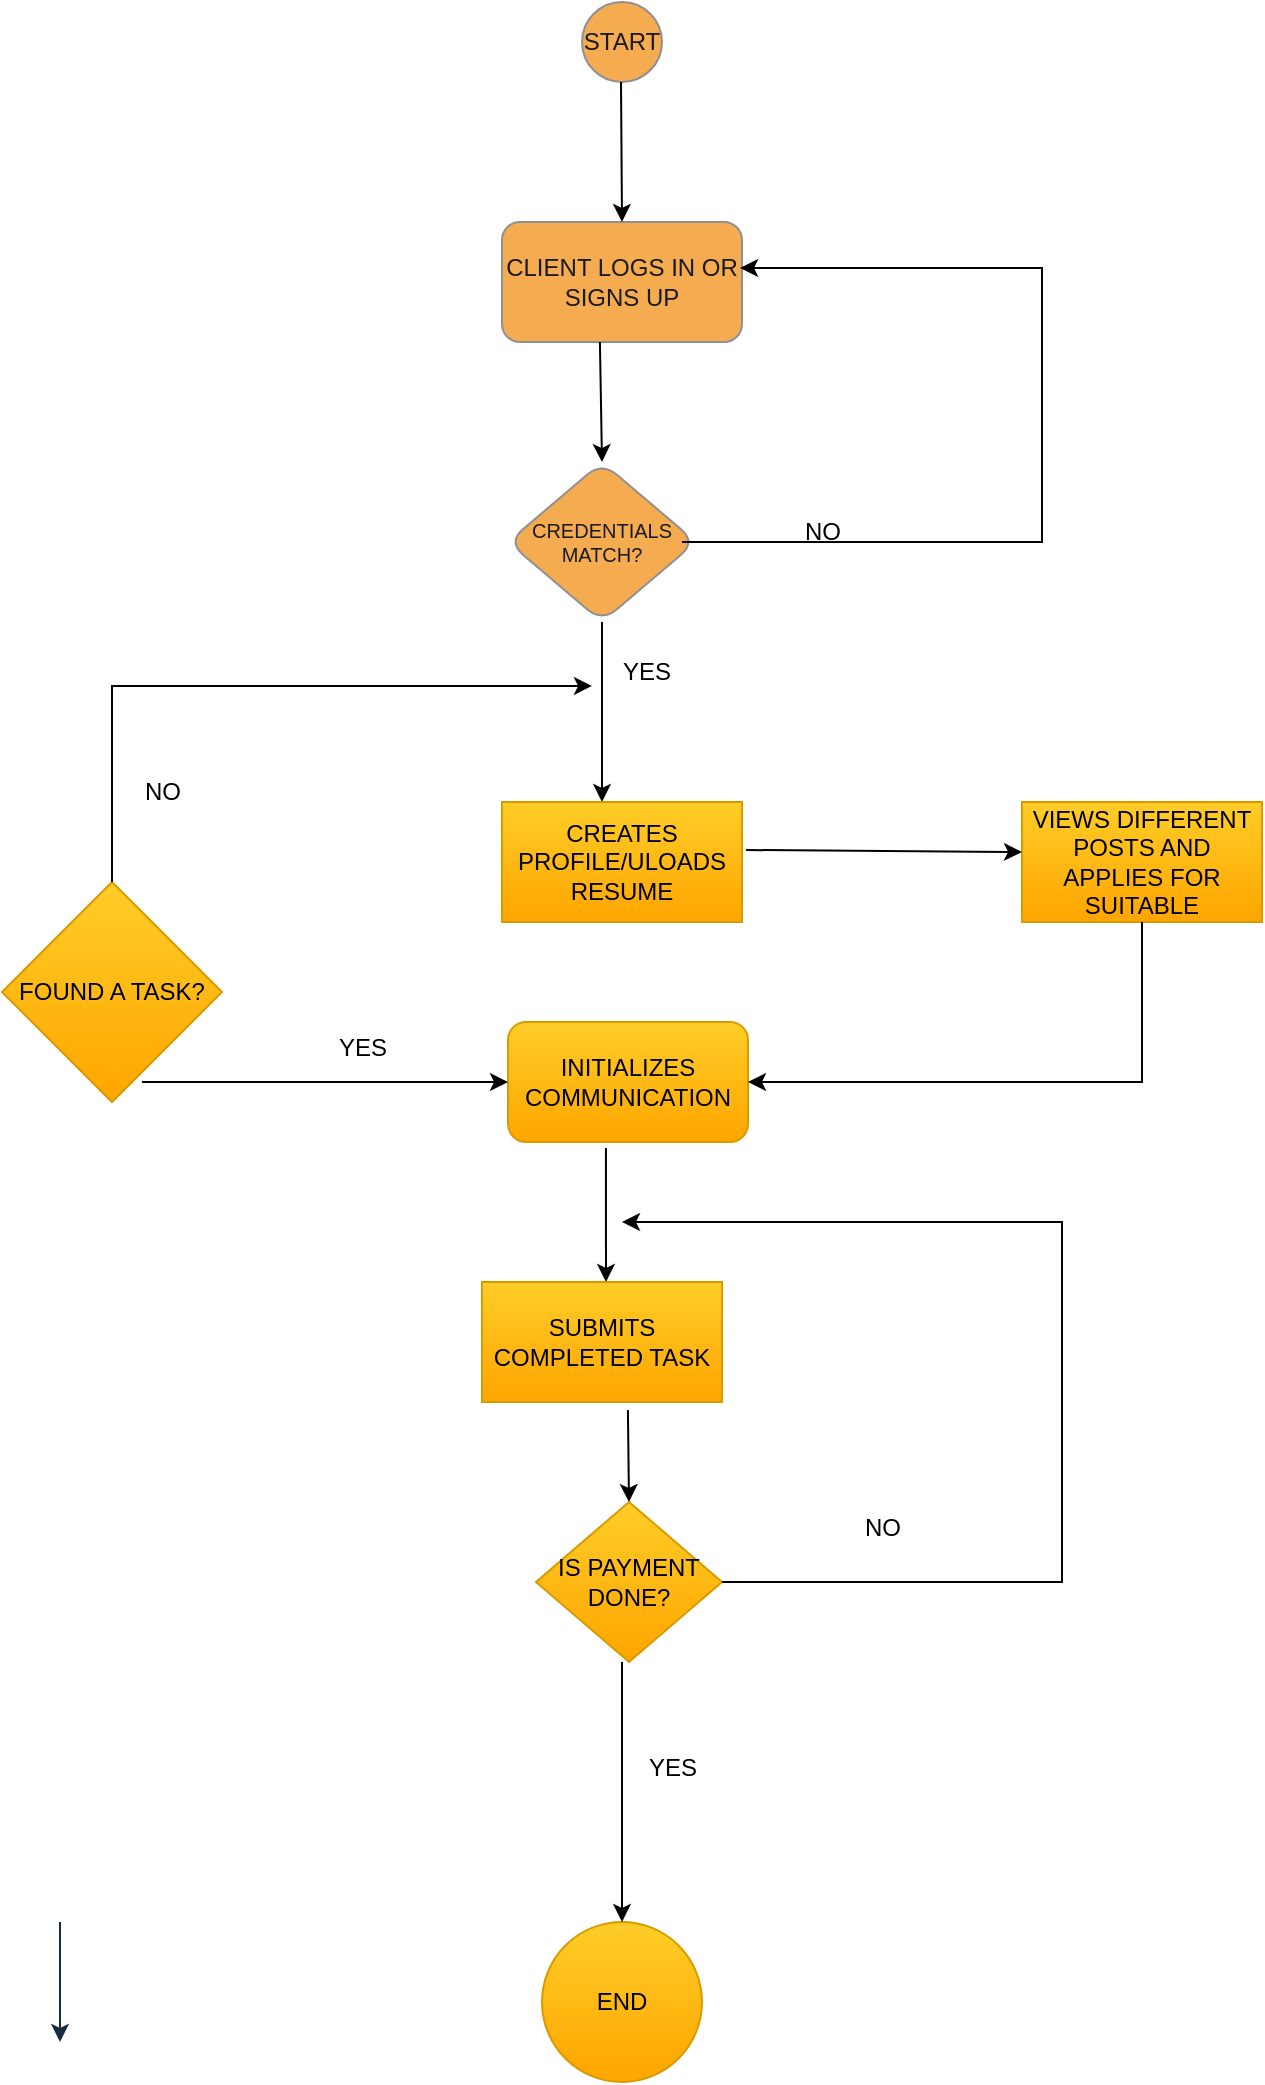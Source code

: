 <mxfile version="24.2.2" type="device" pages="3">
  <diagram id="C5RBs43oDa-KdzZeNtuy" name="Page-1">
    <mxGraphModel dx="1558" dy="647" grid="1" gridSize="10" guides="1" tooltips="1" connect="1" arrows="1" fold="1" page="1" pageScale="2" pageWidth="827" pageHeight="1169" math="0" shadow="0">
      <root>
        <mxCell id="WIyWlLk6GJQsqaUBKTNV-0" />
        <mxCell id="WIyWlLk6GJQsqaUBKTNV-1" parent="WIyWlLk6GJQsqaUBKTNV-0" />
        <mxCell id="9mHwAGuIxk6N9Zw5OdyM-0" value="START" style="ellipse;whiteSpace=wrap;html=1;aspect=fixed;labelBackgroundColor=none;rounded=1;fillColor=#F5AB50;strokeColor=#909090;fontColor=#1A1A1A;" parent="WIyWlLk6GJQsqaUBKTNV-1" vertex="1">
          <mxGeometry x="680" width="40" height="40" as="geometry" />
        </mxCell>
        <mxCell id="9mHwAGuIxk6N9Zw5OdyM-2" value="CLIENT LOGS IN OR SIGNS UP" style="rounded=1;whiteSpace=wrap;html=1;labelBackgroundColor=none;fillColor=#F5AB50;strokeColor=#909090;fontColor=#1A1A1A;" parent="WIyWlLk6GJQsqaUBKTNV-1" vertex="1">
          <mxGeometry x="640" y="110" width="120" height="60" as="geometry" />
        </mxCell>
        <mxCell id="9mHwAGuIxk6N9Zw5OdyM-5" value="CREDENTIALS MATCH?" style="rhombus;whiteSpace=wrap;html=1;fontSize=10;rounded=1;labelBackgroundColor=none;fillColor=#F5AB50;strokeColor=#909090;fontColor=#1A1A1A;" parent="WIyWlLk6GJQsqaUBKTNV-1" vertex="1">
          <mxGeometry x="643" y="230" width="94" height="80" as="geometry" />
        </mxCell>
        <mxCell id="9mHwAGuIxk6N9Zw5OdyM-43" value="" style="endArrow=classic;html=1;rounded=0;fontColor=default;entryX=0.5;entryY=0;entryDx=0;entryDy=0;exitX=0.5;exitY=1;exitDx=0;exitDy=0;exitPerimeter=0;labelBackgroundColor=none;strokeColor=#182E3E;" parent="WIyWlLk6GJQsqaUBKTNV-1" edge="1">
          <mxGeometry width="50" height="50" relative="1" as="geometry">
            <mxPoint x="419" y="960" as="sourcePoint" />
            <mxPoint x="419" y="1020" as="targetPoint" />
          </mxGeometry>
        </mxCell>
        <mxCell id="mU2-aj2bFFIwzsSwflWp-4" value="" style="endArrow=classic;html=1;rounded=0;entryX=0.5;entryY=0;entryDx=0;entryDy=0;" edge="1" parent="WIyWlLk6GJQsqaUBKTNV-1" target="9mHwAGuIxk6N9Zw5OdyM-2">
          <mxGeometry width="50" height="50" relative="1" as="geometry">
            <mxPoint x="699.5" y="40" as="sourcePoint" />
            <mxPoint x="699.5" y="90" as="targetPoint" />
          </mxGeometry>
        </mxCell>
        <mxCell id="mU2-aj2bFFIwzsSwflWp-5" value="" style="endArrow=classic;html=1;rounded=0;exitX=0.408;exitY=1;exitDx=0;exitDy=0;exitPerimeter=0;entryX=0.5;entryY=0;entryDx=0;entryDy=0;" edge="1" parent="WIyWlLk6GJQsqaUBKTNV-1" source="9mHwAGuIxk6N9Zw5OdyM-2" target="9mHwAGuIxk6N9Zw5OdyM-5">
          <mxGeometry width="50" height="50" relative="1" as="geometry">
            <mxPoint x="660" y="270" as="sourcePoint" />
            <mxPoint x="920" y="200" as="targetPoint" />
          </mxGeometry>
        </mxCell>
        <mxCell id="mU2-aj2bFFIwzsSwflWp-6" value="" style="endArrow=classic;html=1;rounded=0;entryX=0.992;entryY=0.383;entryDx=0;entryDy=0;entryPerimeter=0;" edge="1" parent="WIyWlLk6GJQsqaUBKTNV-1" target="9mHwAGuIxk6N9Zw5OdyM-2">
          <mxGeometry width="50" height="50" relative="1" as="geometry">
            <mxPoint x="730" y="270" as="sourcePoint" />
            <mxPoint x="840" y="130" as="targetPoint" />
            <Array as="points">
              <mxPoint x="910" y="270" />
              <mxPoint x="910" y="133" />
            </Array>
          </mxGeometry>
        </mxCell>
        <mxCell id="mU2-aj2bFFIwzsSwflWp-7" value="NO" style="text;html=1;align=center;verticalAlign=middle;resizable=0;points=[];autosize=1;strokeColor=none;fillColor=none;" vertex="1" parent="WIyWlLk6GJQsqaUBKTNV-1">
          <mxGeometry x="780" y="250" width="40" height="30" as="geometry" />
        </mxCell>
        <mxCell id="mU2-aj2bFFIwzsSwflWp-8" value="" style="endArrow=classic;html=1;rounded=0;exitX=0.5;exitY=1;exitDx=0;exitDy=0;" edge="1" parent="WIyWlLk6GJQsqaUBKTNV-1" source="9mHwAGuIxk6N9Zw5OdyM-5">
          <mxGeometry width="50" height="50" relative="1" as="geometry">
            <mxPoint x="660" y="270" as="sourcePoint" />
            <mxPoint x="690" y="400" as="targetPoint" />
          </mxGeometry>
        </mxCell>
        <mxCell id="mU2-aj2bFFIwzsSwflWp-9" value="YES" style="text;html=1;align=center;verticalAlign=middle;resizable=0;points=[];autosize=1;strokeColor=none;fillColor=none;" vertex="1" parent="WIyWlLk6GJQsqaUBKTNV-1">
          <mxGeometry x="687" y="320" width="50" height="30" as="geometry" />
        </mxCell>
        <mxCell id="mU2-aj2bFFIwzsSwflWp-10" value="CREATES PROFILE/ULOADS RESUME" style="rounded=0;whiteSpace=wrap;html=1;fillColor=#ffcd28;strokeColor=#d79b00;gradientColor=#ffa500;" vertex="1" parent="WIyWlLk6GJQsqaUBKTNV-1">
          <mxGeometry x="640" y="400" width="120" height="60" as="geometry" />
        </mxCell>
        <mxCell id="mU2-aj2bFFIwzsSwflWp-11" value="VIEWS DIFFERENT POSTS AND APPLIES FOR SUITABLE" style="rounded=0;whiteSpace=wrap;html=1;fillColor=#ffcd28;strokeColor=#d79b00;gradientColor=#ffa500;" vertex="1" parent="WIyWlLk6GJQsqaUBKTNV-1">
          <mxGeometry x="900" y="400" width="120" height="60" as="geometry" />
        </mxCell>
        <mxCell id="mU2-aj2bFFIwzsSwflWp-12" value="" style="endArrow=classic;html=1;rounded=0;exitX=1.017;exitY=0.4;exitDx=0;exitDy=0;exitPerimeter=0;" edge="1" parent="WIyWlLk6GJQsqaUBKTNV-1" source="mU2-aj2bFFIwzsSwflWp-10">
          <mxGeometry width="50" height="50" relative="1" as="geometry">
            <mxPoint x="730" y="435" as="sourcePoint" />
            <mxPoint x="900" y="425" as="targetPoint" />
          </mxGeometry>
        </mxCell>
        <mxCell id="mU2-aj2bFFIwzsSwflWp-13" value="INITIALIZES COMMUNICATION" style="rounded=1;whiteSpace=wrap;html=1;fillColor=#ffcd28;gradientColor=#ffa500;strokeColor=#d79b00;" vertex="1" parent="WIyWlLk6GJQsqaUBKTNV-1">
          <mxGeometry x="643" y="510" width="120" height="60" as="geometry" />
        </mxCell>
        <mxCell id="mU2-aj2bFFIwzsSwflWp-15" value="" style="endArrow=classic;html=1;rounded=0;exitX=0.5;exitY=1;exitDx=0;exitDy=0;" edge="1" parent="WIyWlLk6GJQsqaUBKTNV-1" source="mU2-aj2bFFIwzsSwflWp-11">
          <mxGeometry width="50" height="50" relative="1" as="geometry">
            <mxPoint x="1103" y="630" as="sourcePoint" />
            <mxPoint x="763" y="540" as="targetPoint" />
            <Array as="points">
              <mxPoint x="960" y="540" />
            </Array>
          </mxGeometry>
        </mxCell>
        <mxCell id="mU2-aj2bFFIwzsSwflWp-17" value="FOUND A TASK?" style="rhombus;whiteSpace=wrap;html=1;fillColor=#ffcd28;gradientColor=#ffa500;strokeColor=#d79b00;" vertex="1" parent="WIyWlLk6GJQsqaUBKTNV-1">
          <mxGeometry x="390" y="440" width="110" height="110" as="geometry" />
        </mxCell>
        <mxCell id="mU2-aj2bFFIwzsSwflWp-18" value="" style="endArrow=classic;html=1;rounded=0;entryX=-0.04;entryY=0.733;entryDx=0;entryDy=0;entryPerimeter=0;exitX=0.5;exitY=0;exitDx=0;exitDy=0;" edge="1" parent="WIyWlLk6GJQsqaUBKTNV-1" source="mU2-aj2bFFIwzsSwflWp-17" target="mU2-aj2bFFIwzsSwflWp-9">
          <mxGeometry width="50" height="50" relative="1" as="geometry">
            <mxPoint x="540" y="420" as="sourcePoint" />
            <mxPoint x="590" y="370" as="targetPoint" />
            <Array as="points">
              <mxPoint x="445" y="342" />
            </Array>
          </mxGeometry>
        </mxCell>
        <mxCell id="mU2-aj2bFFIwzsSwflWp-19" value="NO" style="text;html=1;align=center;verticalAlign=middle;resizable=0;points=[];autosize=1;strokeColor=none;fillColor=none;" vertex="1" parent="WIyWlLk6GJQsqaUBKTNV-1">
          <mxGeometry x="450" y="380" width="40" height="30" as="geometry" />
        </mxCell>
        <mxCell id="mU2-aj2bFFIwzsSwflWp-21" value="" style="endArrow=classic;html=1;rounded=0;entryX=0;entryY=0.5;entryDx=0;entryDy=0;" edge="1" parent="WIyWlLk6GJQsqaUBKTNV-1" target="mU2-aj2bFFIwzsSwflWp-13">
          <mxGeometry width="50" height="50" relative="1" as="geometry">
            <mxPoint x="460" y="540" as="sourcePoint" />
            <mxPoint x="640" y="540" as="targetPoint" />
          </mxGeometry>
        </mxCell>
        <mxCell id="mU2-aj2bFFIwzsSwflWp-22" value="YES" style="text;html=1;align=center;verticalAlign=middle;resizable=0;points=[];autosize=1;strokeColor=none;fillColor=none;" vertex="1" parent="WIyWlLk6GJQsqaUBKTNV-1">
          <mxGeometry x="545" y="508" width="50" height="30" as="geometry" />
        </mxCell>
        <mxCell id="mU2-aj2bFFIwzsSwflWp-23" value="END" style="ellipse;whiteSpace=wrap;html=1;aspect=fixed;fillColor=#ffcd28;gradientColor=#ffa500;strokeColor=#d79b00;" vertex="1" parent="WIyWlLk6GJQsqaUBKTNV-1">
          <mxGeometry x="660" y="960" width="80" height="80" as="geometry" />
        </mxCell>
        <mxCell id="mU2-aj2bFFIwzsSwflWp-24" value="" style="endArrow=classic;html=1;rounded=0;exitX=0.408;exitY=1.05;exitDx=0;exitDy=0;exitPerimeter=0;" edge="1" parent="WIyWlLk6GJQsqaUBKTNV-1" source="mU2-aj2bFFIwzsSwflWp-13">
          <mxGeometry width="50" height="50" relative="1" as="geometry">
            <mxPoint x="540" y="580" as="sourcePoint" />
            <mxPoint x="692" y="640" as="targetPoint" />
          </mxGeometry>
        </mxCell>
        <mxCell id="mU2-aj2bFFIwzsSwflWp-25" value="SUBMITS COMPLETED TASK" style="rounded=0;whiteSpace=wrap;html=1;fillColor=#ffcd28;gradientColor=#ffa500;strokeColor=#d79b00;" vertex="1" parent="WIyWlLk6GJQsqaUBKTNV-1">
          <mxGeometry x="630" y="640" width="120" height="60" as="geometry" />
        </mxCell>
        <mxCell id="mU2-aj2bFFIwzsSwflWp-27" value="IS PAYMENT DONE?" style="rhombus;whiteSpace=wrap;html=1;fillColor=#ffcd28;gradientColor=#ffa500;strokeColor=#d79b00;" vertex="1" parent="WIyWlLk6GJQsqaUBKTNV-1">
          <mxGeometry x="657" y="750" width="93" height="80" as="geometry" />
        </mxCell>
        <mxCell id="mU2-aj2bFFIwzsSwflWp-28" value="" style="endArrow=classic;html=1;rounded=0;entryX=0.5;entryY=0;entryDx=0;entryDy=0;exitX=0.608;exitY=1.067;exitDx=0;exitDy=0;exitPerimeter=0;" edge="1" parent="WIyWlLk6GJQsqaUBKTNV-1" source="mU2-aj2bFFIwzsSwflWp-25" target="mU2-aj2bFFIwzsSwflWp-27">
          <mxGeometry width="50" height="50" relative="1" as="geometry">
            <mxPoint x="687" y="700" as="sourcePoint" />
            <mxPoint x="737" y="650" as="targetPoint" />
          </mxGeometry>
        </mxCell>
        <mxCell id="mU2-aj2bFFIwzsSwflWp-29" value="" style="endArrow=classic;html=1;rounded=0;" edge="1" parent="WIyWlLk6GJQsqaUBKTNV-1">
          <mxGeometry width="50" height="50" relative="1" as="geometry">
            <mxPoint x="750" y="790" as="sourcePoint" />
            <mxPoint x="700" y="610" as="targetPoint" />
            <Array as="points">
              <mxPoint x="920" y="790" />
              <mxPoint x="920" y="610" />
            </Array>
          </mxGeometry>
        </mxCell>
        <mxCell id="mU2-aj2bFFIwzsSwflWp-30" value="NO" style="text;html=1;align=center;verticalAlign=middle;resizable=0;points=[];autosize=1;strokeColor=none;fillColor=none;" vertex="1" parent="WIyWlLk6GJQsqaUBKTNV-1">
          <mxGeometry x="810" y="748" width="40" height="30" as="geometry" />
        </mxCell>
        <mxCell id="mU2-aj2bFFIwzsSwflWp-31" value="YES" style="text;html=1;align=center;verticalAlign=middle;resizable=0;points=[];autosize=1;strokeColor=none;fillColor=none;" vertex="1" parent="WIyWlLk6GJQsqaUBKTNV-1">
          <mxGeometry x="700" y="868" width="50" height="30" as="geometry" />
        </mxCell>
        <mxCell id="mU2-aj2bFFIwzsSwflWp-32" value="" style="endArrow=classic;html=1;rounded=0;entryX=0.5;entryY=0;entryDx=0;entryDy=0;" edge="1" parent="WIyWlLk6GJQsqaUBKTNV-1" target="mU2-aj2bFFIwzsSwflWp-23">
          <mxGeometry width="50" height="50" relative="1" as="geometry">
            <mxPoint x="700" y="830" as="sourcePoint" />
            <mxPoint x="750" y="780" as="targetPoint" />
          </mxGeometry>
        </mxCell>
      </root>
    </mxGraphModel>
  </diagram>
  <diagram id="N_J7wFRfirVYAeHzsTrK" name="Page-2">
    <mxGraphModel dx="1558" dy="647" grid="1" gridSize="10" guides="1" tooltips="1" connect="1" arrows="1" fold="1" page="1" pageScale="1" pageWidth="850" pageHeight="1100" math="0" shadow="0">
      <root>
        <mxCell id="0" />
        <mxCell id="1" parent="0" />
      </root>
    </mxGraphModel>
  </diagram>
  <diagram id="1z5nDKFK3Sy0tnNOvFJR" name="Page-3">
    <mxGraphModel dx="1558" dy="647" grid="1" gridSize="10" guides="1" tooltips="1" connect="1" arrows="1" fold="1" page="1" pageScale="1" pageWidth="850" pageHeight="1100" math="0" shadow="0">
      <root>
        <mxCell id="0" />
        <mxCell id="1" parent="0" />
      </root>
    </mxGraphModel>
  </diagram>
</mxfile>
